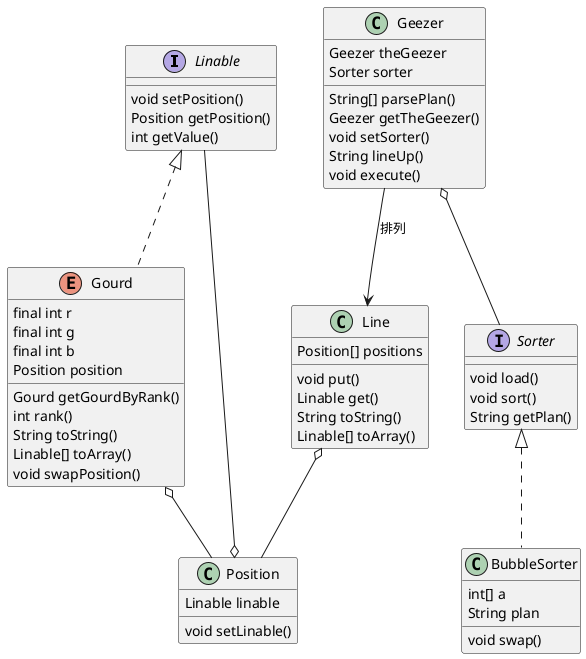 @startuml

interface Linable{
    void setPosition()
    Position getPosition()
    int getValue()
}
enum Gourd implements Linable{
    final int r
    final int g
    final int b
    Position position
    Gourd getGourdByRank()
    int rank()
    String toString()
    Linable[] toArray()
    void swapPosition()
}
class Position {
    Linable linable 
    void setLinable()
}
class Line {
    Position[] positions
    void put()
    Linable get()
    String toString()
    Linable[] toArray()
}
interface Sorter {
    void load()
    void sort()
    String getPlan()
}
class BubbleSorter implements Sorter {
    int[] a
    String plan
    void swap() 
}
class Geezer{
    Geezer theGeezer
    Sorter sorter
    String[] parsePlan()
    Geezer getTheGeezer()
    void setSorter()
    String lineUp()
    void execute()
}


Line o-- Position
Gourd  o--  Position
Geezer o-- Sorter
Geezer --> Line: 排列
Linable --o Position 



@enduml